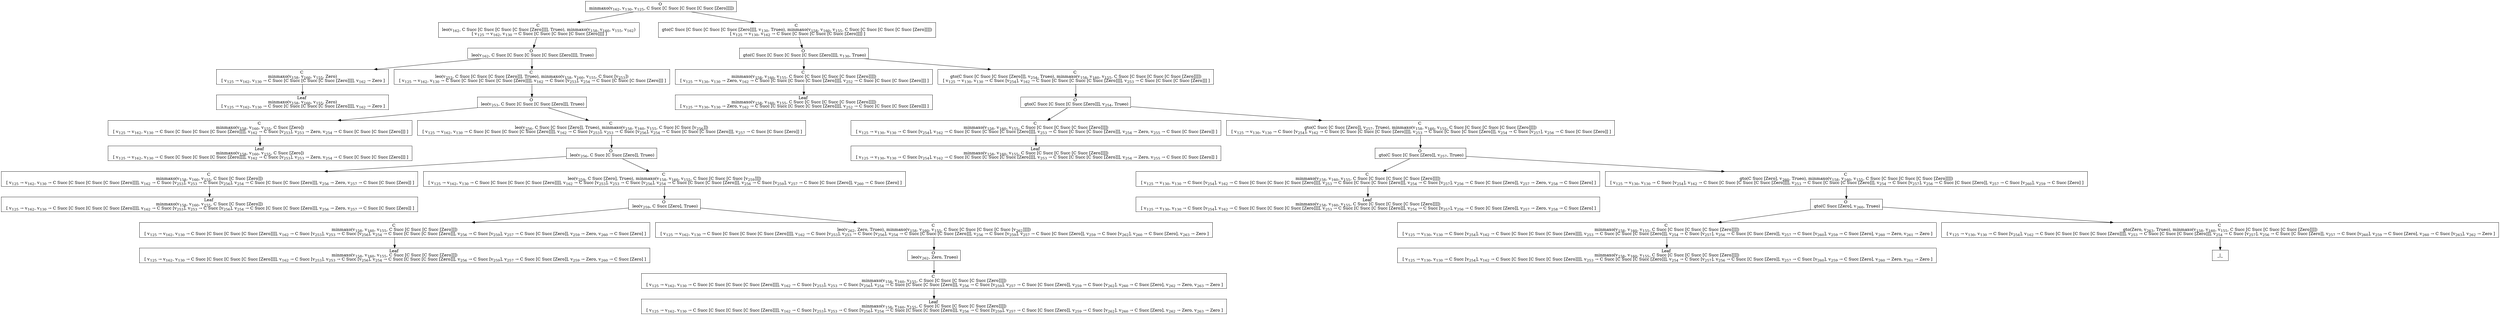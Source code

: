digraph {
    graph [rankdir=TB
          ,bgcolor=transparent];
    node [shape=box
         ,fillcolor=white
         ,style=filled];
    0 [label=<O <BR/> minmaxo(v<SUB>162</SUB>, v<SUB>130</SUB>, v<SUB>125</SUB>, C Succ [C Succ [C Succ [C Succ [Zero]]]])>];
    1 [label=<C <BR/> leo(v<SUB>162</SUB>, C Succ [C Succ [C Succ [C Succ [Zero]]]], Trueo), minmaxo(v<SUB>158</SUB>, v<SUB>160</SUB>, v<SUB>155</SUB>, v<SUB>162</SUB>) <BR/>  [ v<SUB>125</SUB> &rarr; v<SUB>162</SUB>, v<SUB>130</SUB> &rarr; C Succ [C Succ [C Succ [C Succ [Zero]]]] ] >];
    2 [label=<C <BR/> gto(C Succ [C Succ [C Succ [C Succ [Zero]]]], v<SUB>130</SUB>, Trueo), minmaxo(v<SUB>158</SUB>, v<SUB>160</SUB>, v<SUB>155</SUB>, C Succ [C Succ [C Succ [C Succ [Zero]]]]) <BR/>  [ v<SUB>125</SUB> &rarr; v<SUB>130</SUB>, v<SUB>162</SUB> &rarr; C Succ [C Succ [C Succ [C Succ [Zero]]]] ] >];
    3 [label=<O <BR/> leo(v<SUB>162</SUB>, C Succ [C Succ [C Succ [C Succ [Zero]]]], Trueo)>];
    4 [label=<C <BR/> minmaxo(v<SUB>158</SUB>, v<SUB>160</SUB>, v<SUB>155</SUB>, Zero) <BR/>  [ v<SUB>125</SUB> &rarr; v<SUB>162</SUB>, v<SUB>130</SUB> &rarr; C Succ [C Succ [C Succ [C Succ [Zero]]]], v<SUB>162</SUB> &rarr; Zero ] >];
    5 [label=<C <BR/> leo(v<SUB>253</SUB>, C Succ [C Succ [C Succ [Zero]]], Trueo), minmaxo(v<SUB>158</SUB>, v<SUB>160</SUB>, v<SUB>155</SUB>, C Succ [v<SUB>253</SUB>]) <BR/>  [ v<SUB>125</SUB> &rarr; v<SUB>162</SUB>, v<SUB>130</SUB> &rarr; C Succ [C Succ [C Succ [C Succ [Zero]]]], v<SUB>162</SUB> &rarr; C Succ [v<SUB>253</SUB>], v<SUB>254</SUB> &rarr; C Succ [C Succ [C Succ [Zero]]] ] >];
    6 [label=<Leaf <BR/> minmaxo(v<SUB>158</SUB>, v<SUB>160</SUB>, v<SUB>155</SUB>, Zero) <BR/>  [ v<SUB>125</SUB> &rarr; v<SUB>162</SUB>, v<SUB>130</SUB> &rarr; C Succ [C Succ [C Succ [C Succ [Zero]]]], v<SUB>162</SUB> &rarr; Zero ] >];
    7 [label=<O <BR/> leo(v<SUB>253</SUB>, C Succ [C Succ [C Succ [Zero]]], Trueo)>];
    8 [label=<C <BR/> minmaxo(v<SUB>158</SUB>, v<SUB>160</SUB>, v<SUB>155</SUB>, C Succ [Zero]) <BR/>  [ v<SUB>125</SUB> &rarr; v<SUB>162</SUB>, v<SUB>130</SUB> &rarr; C Succ [C Succ [C Succ [C Succ [Zero]]]], v<SUB>162</SUB> &rarr; C Succ [v<SUB>253</SUB>], v<SUB>253</SUB> &rarr; Zero, v<SUB>254</SUB> &rarr; C Succ [C Succ [C Succ [Zero]]] ] >];
    9 [label=<C <BR/> leo(v<SUB>256</SUB>, C Succ [C Succ [Zero]], Trueo), minmaxo(v<SUB>158</SUB>, v<SUB>160</SUB>, v<SUB>155</SUB>, C Succ [C Succ [v<SUB>256</SUB>]]) <BR/>  [ v<SUB>125</SUB> &rarr; v<SUB>162</SUB>, v<SUB>130</SUB> &rarr; C Succ [C Succ [C Succ [C Succ [Zero]]]], v<SUB>162</SUB> &rarr; C Succ [v<SUB>253</SUB>], v<SUB>253</SUB> &rarr; C Succ [v<SUB>256</SUB>], v<SUB>254</SUB> &rarr; C Succ [C Succ [C Succ [Zero]]], v<SUB>257</SUB> &rarr; C Succ [C Succ [Zero]] ] >];
    10 [label=<Leaf <BR/> minmaxo(v<SUB>158</SUB>, v<SUB>160</SUB>, v<SUB>155</SUB>, C Succ [Zero]) <BR/>  [ v<SUB>125</SUB> &rarr; v<SUB>162</SUB>, v<SUB>130</SUB> &rarr; C Succ [C Succ [C Succ [C Succ [Zero]]]], v<SUB>162</SUB> &rarr; C Succ [v<SUB>253</SUB>], v<SUB>253</SUB> &rarr; Zero, v<SUB>254</SUB> &rarr; C Succ [C Succ [C Succ [Zero]]] ] >];
    11 [label=<O <BR/> leo(v<SUB>256</SUB>, C Succ [C Succ [Zero]], Trueo)>];
    12 [label=<C <BR/> minmaxo(v<SUB>158</SUB>, v<SUB>160</SUB>, v<SUB>155</SUB>, C Succ [C Succ [Zero]]) <BR/>  [ v<SUB>125</SUB> &rarr; v<SUB>162</SUB>, v<SUB>130</SUB> &rarr; C Succ [C Succ [C Succ [C Succ [Zero]]]], v<SUB>162</SUB> &rarr; C Succ [v<SUB>253</SUB>], v<SUB>253</SUB> &rarr; C Succ [v<SUB>256</SUB>], v<SUB>254</SUB> &rarr; C Succ [C Succ [C Succ [Zero]]], v<SUB>256</SUB> &rarr; Zero, v<SUB>257</SUB> &rarr; C Succ [C Succ [Zero]] ] >];
    13 [label=<C <BR/> leo(v<SUB>259</SUB>, C Succ [Zero], Trueo), minmaxo(v<SUB>158</SUB>, v<SUB>160</SUB>, v<SUB>155</SUB>, C Succ [C Succ [C Succ [v<SUB>259</SUB>]]]) <BR/>  [ v<SUB>125</SUB> &rarr; v<SUB>162</SUB>, v<SUB>130</SUB> &rarr; C Succ [C Succ [C Succ [C Succ [Zero]]]], v<SUB>162</SUB> &rarr; C Succ [v<SUB>253</SUB>], v<SUB>253</SUB> &rarr; C Succ [v<SUB>256</SUB>], v<SUB>254</SUB> &rarr; C Succ [C Succ [C Succ [Zero]]], v<SUB>256</SUB> &rarr; C Succ [v<SUB>259</SUB>], v<SUB>257</SUB> &rarr; C Succ [C Succ [Zero]], v<SUB>260</SUB> &rarr; C Succ [Zero] ] >];
    14 [label=<Leaf <BR/> minmaxo(v<SUB>158</SUB>, v<SUB>160</SUB>, v<SUB>155</SUB>, C Succ [C Succ [Zero]]) <BR/>  [ v<SUB>125</SUB> &rarr; v<SUB>162</SUB>, v<SUB>130</SUB> &rarr; C Succ [C Succ [C Succ [C Succ [Zero]]]], v<SUB>162</SUB> &rarr; C Succ [v<SUB>253</SUB>], v<SUB>253</SUB> &rarr; C Succ [v<SUB>256</SUB>], v<SUB>254</SUB> &rarr; C Succ [C Succ [C Succ [Zero]]], v<SUB>256</SUB> &rarr; Zero, v<SUB>257</SUB> &rarr; C Succ [C Succ [Zero]] ] >];
    15 [label=<O <BR/> leo(v<SUB>259</SUB>, C Succ [Zero], Trueo)>];
    16 [label=<C <BR/> minmaxo(v<SUB>158</SUB>, v<SUB>160</SUB>, v<SUB>155</SUB>, C Succ [C Succ [C Succ [Zero]]]) <BR/>  [ v<SUB>125</SUB> &rarr; v<SUB>162</SUB>, v<SUB>130</SUB> &rarr; C Succ [C Succ [C Succ [C Succ [Zero]]]], v<SUB>162</SUB> &rarr; C Succ [v<SUB>253</SUB>], v<SUB>253</SUB> &rarr; C Succ [v<SUB>256</SUB>], v<SUB>254</SUB> &rarr; C Succ [C Succ [C Succ [Zero]]], v<SUB>256</SUB> &rarr; C Succ [v<SUB>259</SUB>], v<SUB>257</SUB> &rarr; C Succ [C Succ [Zero]], v<SUB>259</SUB> &rarr; Zero, v<SUB>260</SUB> &rarr; C Succ [Zero] ] >];
    17 [label=<C <BR/> leo(v<SUB>262</SUB>, Zero, Trueo), minmaxo(v<SUB>158</SUB>, v<SUB>160</SUB>, v<SUB>155</SUB>, C Succ [C Succ [C Succ [C Succ [v<SUB>262</SUB>]]]]) <BR/>  [ v<SUB>125</SUB> &rarr; v<SUB>162</SUB>, v<SUB>130</SUB> &rarr; C Succ [C Succ [C Succ [C Succ [Zero]]]], v<SUB>162</SUB> &rarr; C Succ [v<SUB>253</SUB>], v<SUB>253</SUB> &rarr; C Succ [v<SUB>256</SUB>], v<SUB>254</SUB> &rarr; C Succ [C Succ [C Succ [Zero]]], v<SUB>256</SUB> &rarr; C Succ [v<SUB>259</SUB>], v<SUB>257</SUB> &rarr; C Succ [C Succ [Zero]], v<SUB>259</SUB> &rarr; C Succ [v<SUB>262</SUB>], v<SUB>260</SUB> &rarr; C Succ [Zero], v<SUB>263</SUB> &rarr; Zero ] >];
    18 [label=<Leaf <BR/> minmaxo(v<SUB>158</SUB>, v<SUB>160</SUB>, v<SUB>155</SUB>, C Succ [C Succ [C Succ [Zero]]]) <BR/>  [ v<SUB>125</SUB> &rarr; v<SUB>162</SUB>, v<SUB>130</SUB> &rarr; C Succ [C Succ [C Succ [C Succ [Zero]]]], v<SUB>162</SUB> &rarr; C Succ [v<SUB>253</SUB>], v<SUB>253</SUB> &rarr; C Succ [v<SUB>256</SUB>], v<SUB>254</SUB> &rarr; C Succ [C Succ [C Succ [Zero]]], v<SUB>256</SUB> &rarr; C Succ [v<SUB>259</SUB>], v<SUB>257</SUB> &rarr; C Succ [C Succ [Zero]], v<SUB>259</SUB> &rarr; Zero, v<SUB>260</SUB> &rarr; C Succ [Zero] ] >];
    19 [label=<O <BR/> leo(v<SUB>262</SUB>, Zero, Trueo)>];
    20 [label=<C <BR/> minmaxo(v<SUB>158</SUB>, v<SUB>160</SUB>, v<SUB>155</SUB>, C Succ [C Succ [C Succ [C Succ [Zero]]]]) <BR/>  [ v<SUB>125</SUB> &rarr; v<SUB>162</SUB>, v<SUB>130</SUB> &rarr; C Succ [C Succ [C Succ [C Succ [Zero]]]], v<SUB>162</SUB> &rarr; C Succ [v<SUB>253</SUB>], v<SUB>253</SUB> &rarr; C Succ [v<SUB>256</SUB>], v<SUB>254</SUB> &rarr; C Succ [C Succ [C Succ [Zero]]], v<SUB>256</SUB> &rarr; C Succ [v<SUB>259</SUB>], v<SUB>257</SUB> &rarr; C Succ [C Succ [Zero]], v<SUB>259</SUB> &rarr; C Succ [v<SUB>262</SUB>], v<SUB>260</SUB> &rarr; C Succ [Zero], v<SUB>262</SUB> &rarr; Zero, v<SUB>263</SUB> &rarr; Zero ] >];
    21 [label=<Leaf <BR/> minmaxo(v<SUB>158</SUB>, v<SUB>160</SUB>, v<SUB>155</SUB>, C Succ [C Succ [C Succ [C Succ [Zero]]]]) <BR/>  [ v<SUB>125</SUB> &rarr; v<SUB>162</SUB>, v<SUB>130</SUB> &rarr; C Succ [C Succ [C Succ [C Succ [Zero]]]], v<SUB>162</SUB> &rarr; C Succ [v<SUB>253</SUB>], v<SUB>253</SUB> &rarr; C Succ [v<SUB>256</SUB>], v<SUB>254</SUB> &rarr; C Succ [C Succ [C Succ [Zero]]], v<SUB>256</SUB> &rarr; C Succ [v<SUB>259</SUB>], v<SUB>257</SUB> &rarr; C Succ [C Succ [Zero]], v<SUB>259</SUB> &rarr; C Succ [v<SUB>262</SUB>], v<SUB>260</SUB> &rarr; C Succ [Zero], v<SUB>262</SUB> &rarr; Zero, v<SUB>263</SUB> &rarr; Zero ] >];
    22 [label=<O <BR/> gto(C Succ [C Succ [C Succ [C Succ [Zero]]]], v<SUB>130</SUB>, Trueo)>];
    23 [label=<C <BR/> minmaxo(v<SUB>158</SUB>, v<SUB>160</SUB>, v<SUB>155</SUB>, C Succ [C Succ [C Succ [C Succ [Zero]]]]) <BR/>  [ v<SUB>125</SUB> &rarr; v<SUB>130</SUB>, v<SUB>130</SUB> &rarr; Zero, v<SUB>162</SUB> &rarr; C Succ [C Succ [C Succ [C Succ [Zero]]]], v<SUB>252</SUB> &rarr; C Succ [C Succ [C Succ [Zero]]] ] >];
    24 [label=<C <BR/> gto(C Succ [C Succ [C Succ [Zero]]], v<SUB>254</SUB>, Trueo), minmaxo(v<SUB>158</SUB>, v<SUB>160</SUB>, v<SUB>155</SUB>, C Succ [C Succ [C Succ [C Succ [Zero]]]]) <BR/>  [ v<SUB>125</SUB> &rarr; v<SUB>130</SUB>, v<SUB>130</SUB> &rarr; C Succ [v<SUB>254</SUB>], v<SUB>162</SUB> &rarr; C Succ [C Succ [C Succ [C Succ [Zero]]]], v<SUB>253</SUB> &rarr; C Succ [C Succ [C Succ [Zero]]] ] >];
    25 [label=<Leaf <BR/> minmaxo(v<SUB>158</SUB>, v<SUB>160</SUB>, v<SUB>155</SUB>, C Succ [C Succ [C Succ [C Succ [Zero]]]]) <BR/>  [ v<SUB>125</SUB> &rarr; v<SUB>130</SUB>, v<SUB>130</SUB> &rarr; Zero, v<SUB>162</SUB> &rarr; C Succ [C Succ [C Succ [C Succ [Zero]]]], v<SUB>252</SUB> &rarr; C Succ [C Succ [C Succ [Zero]]] ] >];
    26 [label=<O <BR/> gto(C Succ [C Succ [C Succ [Zero]]], v<SUB>254</SUB>, Trueo)>];
    27 [label=<C <BR/> minmaxo(v<SUB>158</SUB>, v<SUB>160</SUB>, v<SUB>155</SUB>, C Succ [C Succ [C Succ [C Succ [Zero]]]]) <BR/>  [ v<SUB>125</SUB> &rarr; v<SUB>130</SUB>, v<SUB>130</SUB> &rarr; C Succ [v<SUB>254</SUB>], v<SUB>162</SUB> &rarr; C Succ [C Succ [C Succ [C Succ [Zero]]]], v<SUB>253</SUB> &rarr; C Succ [C Succ [C Succ [Zero]]], v<SUB>254</SUB> &rarr; Zero, v<SUB>255</SUB> &rarr; C Succ [C Succ [Zero]] ] >];
    28 [label=<C <BR/> gto(C Succ [C Succ [Zero]], v<SUB>257</SUB>, Trueo), minmaxo(v<SUB>158</SUB>, v<SUB>160</SUB>, v<SUB>155</SUB>, C Succ [C Succ [C Succ [C Succ [Zero]]]]) <BR/>  [ v<SUB>125</SUB> &rarr; v<SUB>130</SUB>, v<SUB>130</SUB> &rarr; C Succ [v<SUB>254</SUB>], v<SUB>162</SUB> &rarr; C Succ [C Succ [C Succ [C Succ [Zero]]]], v<SUB>253</SUB> &rarr; C Succ [C Succ [C Succ [Zero]]], v<SUB>254</SUB> &rarr; C Succ [v<SUB>257</SUB>], v<SUB>256</SUB> &rarr; C Succ [C Succ [Zero]] ] >];
    29 [label=<Leaf <BR/> minmaxo(v<SUB>158</SUB>, v<SUB>160</SUB>, v<SUB>155</SUB>, C Succ [C Succ [C Succ [C Succ [Zero]]]]) <BR/>  [ v<SUB>125</SUB> &rarr; v<SUB>130</SUB>, v<SUB>130</SUB> &rarr; C Succ [v<SUB>254</SUB>], v<SUB>162</SUB> &rarr; C Succ [C Succ [C Succ [C Succ [Zero]]]], v<SUB>253</SUB> &rarr; C Succ [C Succ [C Succ [Zero]]], v<SUB>254</SUB> &rarr; Zero, v<SUB>255</SUB> &rarr; C Succ [C Succ [Zero]] ] >];
    30 [label=<O <BR/> gto(C Succ [C Succ [Zero]], v<SUB>257</SUB>, Trueo)>];
    31 [label=<C <BR/> minmaxo(v<SUB>158</SUB>, v<SUB>160</SUB>, v<SUB>155</SUB>, C Succ [C Succ [C Succ [C Succ [Zero]]]]) <BR/>  [ v<SUB>125</SUB> &rarr; v<SUB>130</SUB>, v<SUB>130</SUB> &rarr; C Succ [v<SUB>254</SUB>], v<SUB>162</SUB> &rarr; C Succ [C Succ [C Succ [C Succ [Zero]]]], v<SUB>253</SUB> &rarr; C Succ [C Succ [C Succ [Zero]]], v<SUB>254</SUB> &rarr; C Succ [v<SUB>257</SUB>], v<SUB>256</SUB> &rarr; C Succ [C Succ [Zero]], v<SUB>257</SUB> &rarr; Zero, v<SUB>258</SUB> &rarr; C Succ [Zero] ] >];
    32 [label=<C <BR/> gto(C Succ [Zero], v<SUB>260</SUB>, Trueo), minmaxo(v<SUB>158</SUB>, v<SUB>160</SUB>, v<SUB>155</SUB>, C Succ [C Succ [C Succ [C Succ [Zero]]]]) <BR/>  [ v<SUB>125</SUB> &rarr; v<SUB>130</SUB>, v<SUB>130</SUB> &rarr; C Succ [v<SUB>254</SUB>], v<SUB>162</SUB> &rarr; C Succ [C Succ [C Succ [C Succ [Zero]]]], v<SUB>253</SUB> &rarr; C Succ [C Succ [C Succ [Zero]]], v<SUB>254</SUB> &rarr; C Succ [v<SUB>257</SUB>], v<SUB>256</SUB> &rarr; C Succ [C Succ [Zero]], v<SUB>257</SUB> &rarr; C Succ [v<SUB>260</SUB>], v<SUB>259</SUB> &rarr; C Succ [Zero] ] >];
    33 [label=<Leaf <BR/> minmaxo(v<SUB>158</SUB>, v<SUB>160</SUB>, v<SUB>155</SUB>, C Succ [C Succ [C Succ [C Succ [Zero]]]]) <BR/>  [ v<SUB>125</SUB> &rarr; v<SUB>130</SUB>, v<SUB>130</SUB> &rarr; C Succ [v<SUB>254</SUB>], v<SUB>162</SUB> &rarr; C Succ [C Succ [C Succ [C Succ [Zero]]]], v<SUB>253</SUB> &rarr; C Succ [C Succ [C Succ [Zero]]], v<SUB>254</SUB> &rarr; C Succ [v<SUB>257</SUB>], v<SUB>256</SUB> &rarr; C Succ [C Succ [Zero]], v<SUB>257</SUB> &rarr; Zero, v<SUB>258</SUB> &rarr; C Succ [Zero] ] >];
    34 [label=<O <BR/> gto(C Succ [Zero], v<SUB>260</SUB>, Trueo)>];
    35 [label=<C <BR/> minmaxo(v<SUB>158</SUB>, v<SUB>160</SUB>, v<SUB>155</SUB>, C Succ [C Succ [C Succ [C Succ [Zero]]]]) <BR/>  [ v<SUB>125</SUB> &rarr; v<SUB>130</SUB>, v<SUB>130</SUB> &rarr; C Succ [v<SUB>254</SUB>], v<SUB>162</SUB> &rarr; C Succ [C Succ [C Succ [C Succ [Zero]]]], v<SUB>253</SUB> &rarr; C Succ [C Succ [C Succ [Zero]]], v<SUB>254</SUB> &rarr; C Succ [v<SUB>257</SUB>], v<SUB>256</SUB> &rarr; C Succ [C Succ [Zero]], v<SUB>257</SUB> &rarr; C Succ [v<SUB>260</SUB>], v<SUB>259</SUB> &rarr; C Succ [Zero], v<SUB>260</SUB> &rarr; Zero, v<SUB>261</SUB> &rarr; Zero ] >];
    36 [label=<C <BR/> gto(Zero, v<SUB>263</SUB>, Trueo), minmaxo(v<SUB>158</SUB>, v<SUB>160</SUB>, v<SUB>155</SUB>, C Succ [C Succ [C Succ [C Succ [Zero]]]]) <BR/>  [ v<SUB>125</SUB> &rarr; v<SUB>130</SUB>, v<SUB>130</SUB> &rarr; C Succ [v<SUB>254</SUB>], v<SUB>162</SUB> &rarr; C Succ [C Succ [C Succ [C Succ [Zero]]]], v<SUB>253</SUB> &rarr; C Succ [C Succ [C Succ [Zero]]], v<SUB>254</SUB> &rarr; C Succ [v<SUB>257</SUB>], v<SUB>256</SUB> &rarr; C Succ [C Succ [Zero]], v<SUB>257</SUB> &rarr; C Succ [v<SUB>260</SUB>], v<SUB>259</SUB> &rarr; C Succ [Zero], v<SUB>260</SUB> &rarr; C Succ [v<SUB>263</SUB>], v<SUB>262</SUB> &rarr; Zero ] >];
    37 [label=<Leaf <BR/> minmaxo(v<SUB>158</SUB>, v<SUB>160</SUB>, v<SUB>155</SUB>, C Succ [C Succ [C Succ [C Succ [Zero]]]]) <BR/>  [ v<SUB>125</SUB> &rarr; v<SUB>130</SUB>, v<SUB>130</SUB> &rarr; C Succ [v<SUB>254</SUB>], v<SUB>162</SUB> &rarr; C Succ [C Succ [C Succ [C Succ [Zero]]]], v<SUB>253</SUB> &rarr; C Succ [C Succ [C Succ [Zero]]], v<SUB>254</SUB> &rarr; C Succ [v<SUB>257</SUB>], v<SUB>256</SUB> &rarr; C Succ [C Succ [Zero]], v<SUB>257</SUB> &rarr; C Succ [v<SUB>260</SUB>], v<SUB>259</SUB> &rarr; C Succ [Zero], v<SUB>260</SUB> &rarr; Zero, v<SUB>261</SUB> &rarr; Zero ] >];
    38 [label=<_|_>];
    0 -> 1 [label=""];
    0 -> 2 [label=""];
    1 -> 3 [label=""];
    2 -> 22 [label=""];
    3 -> 4 [label=""];
    3 -> 5 [label=""];
    4 -> 6 [label=""];
    5 -> 7 [label=""];
    7 -> 8 [label=""];
    7 -> 9 [label=""];
    8 -> 10 [label=""];
    9 -> 11 [label=""];
    11 -> 12 [label=""];
    11 -> 13 [label=""];
    12 -> 14 [label=""];
    13 -> 15 [label=""];
    15 -> 16 [label=""];
    15 -> 17 [label=""];
    16 -> 18 [label=""];
    17 -> 19 [label=""];
    19 -> 20 [label=""];
    20 -> 21 [label=""];
    22 -> 23 [label=""];
    22 -> 24 [label=""];
    23 -> 25 [label=""];
    24 -> 26 [label=""];
    26 -> 27 [label=""];
    26 -> 28 [label=""];
    27 -> 29 [label=""];
    28 -> 30 [label=""];
    30 -> 31 [label=""];
    30 -> 32 [label=""];
    31 -> 33 [label=""];
    32 -> 34 [label=""];
    34 -> 35 [label=""];
    34 -> 36 [label=""];
    35 -> 37 [label=""];
    36 -> 38 [label=""];
}